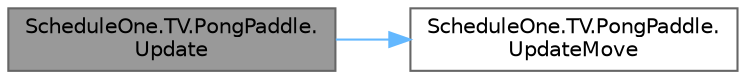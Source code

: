 digraph "ScheduleOne.TV.PongPaddle.Update"
{
 // LATEX_PDF_SIZE
  bgcolor="transparent";
  edge [fontname=Helvetica,fontsize=10,labelfontname=Helvetica,labelfontsize=10];
  node [fontname=Helvetica,fontsize=10,shape=box,height=0.2,width=0.4];
  rankdir="LR";
  Node1 [id="Node000001",label="ScheduleOne.TV.PongPaddle.\lUpdate",height=0.2,width=0.4,color="gray40", fillcolor="grey60", style="filled", fontcolor="black",tooltip=" "];
  Node1 -> Node2 [id="edge1_Node000001_Node000002",color="steelblue1",style="solid",tooltip=" "];
  Node2 [id="Node000002",label="ScheduleOne.TV.PongPaddle.\lUpdateMove",height=0.2,width=0.4,color="grey40", fillcolor="white", style="filled",URL="$class_schedule_one_1_1_t_v_1_1_pong_paddle.html#a480c68c31e0f8d41cceeae5cc434dfcc",tooltip=" "];
}
